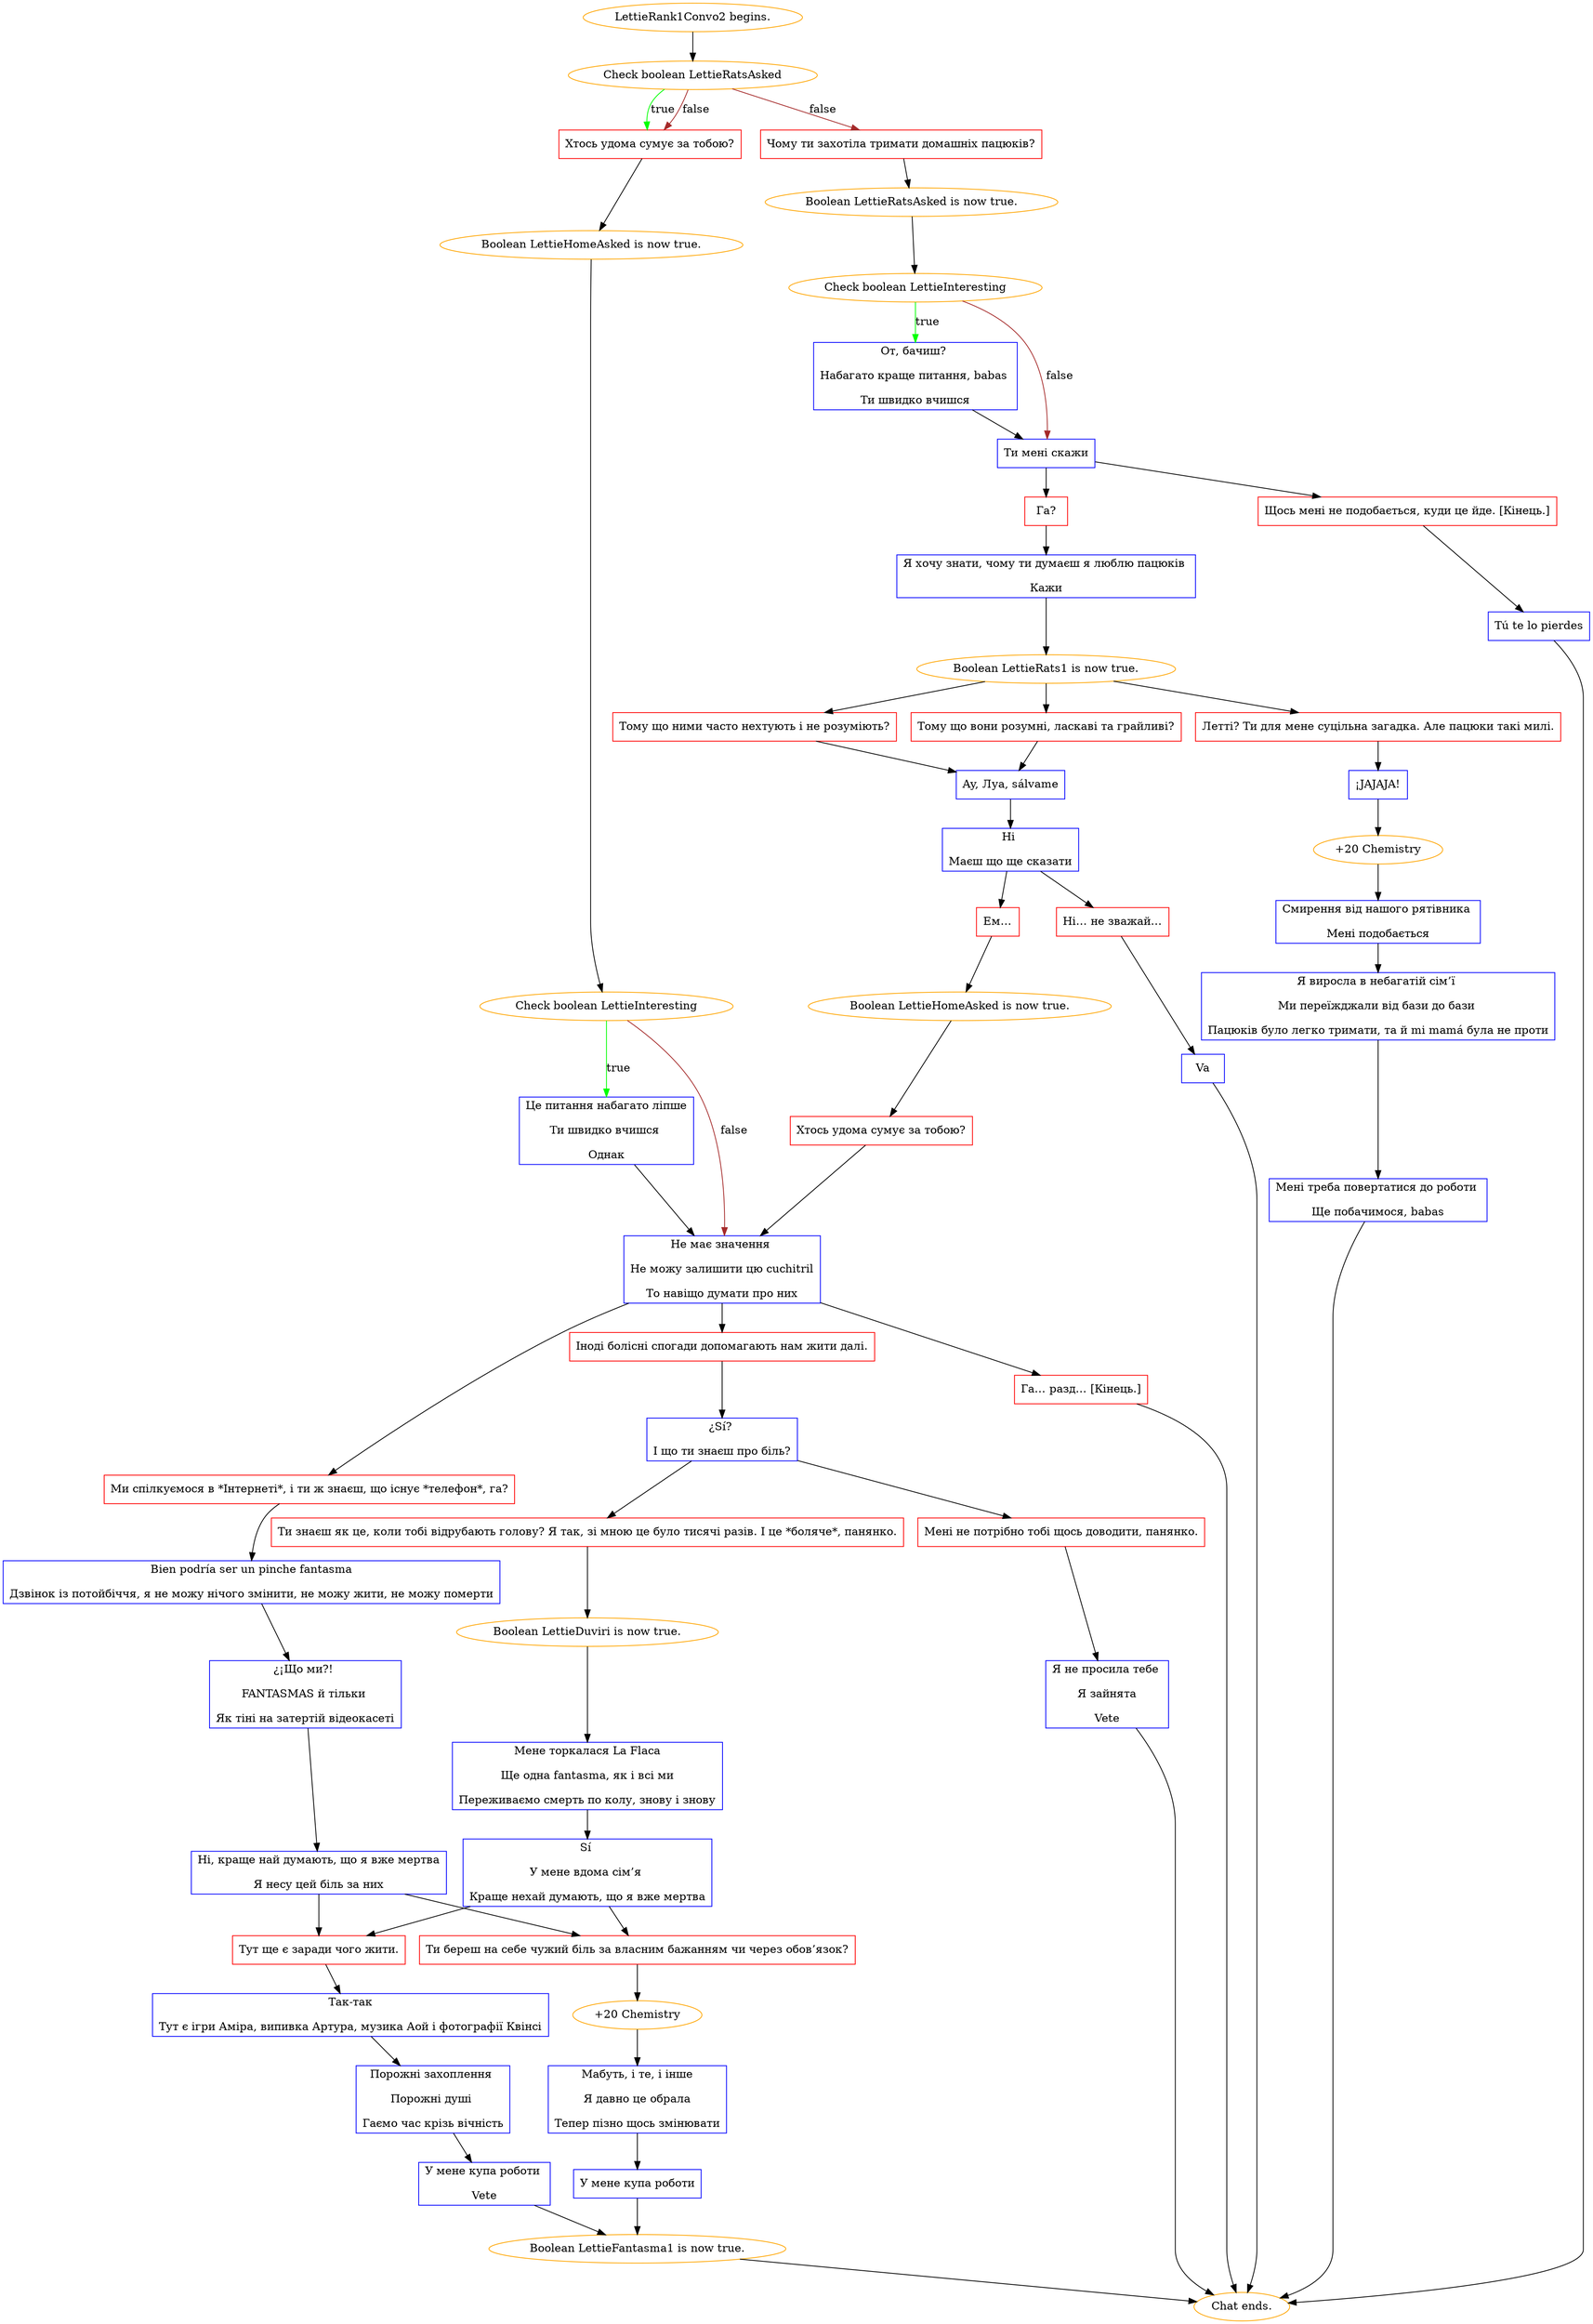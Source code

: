 digraph {
	"LettieRank1Convo2 begins." [color=orange];
		"LettieRank1Convo2 begins." -> j89496700;
	j89496700 [label="Check boolean LettieRatsAsked",color=orange];
		j89496700 -> j644849822 [label=true,color=green];
		j89496700 -> j2721597606 [label=false,color=brown];
		j89496700 -> j644849822 [label=false,color=brown];
	j644849822 [label="Хтось удома сумує за тобою?",shape=box,color=red];
		j644849822 -> j3611088737;
	j2721597606 [label="Чому ти захотіла тримати домашніх пацюків?",shape=box,color=red];
		j2721597606 -> j1419769657;
	j3611088737 [label="Boolean LettieHomeAsked is now true.",color=orange];
		j3611088737 -> j4029412242;
	j1419769657 [label="Boolean LettieRatsAsked is now true.",color=orange];
		j1419769657 -> j27878299;
	j4029412242 [label="Check boolean LettieInteresting",color=orange];
		j4029412242 -> j3233251527 [label=true,color=green];
		j4029412242 -> j4090575822 [label=false,color=brown];
	j27878299 [label="Check boolean LettieInteresting",color=orange];
		j27878299 -> j1904082570 [label=true,color=green];
		j27878299 -> j3452418562 [label=false,color=brown];
	j3233251527 [label="Це питання набагато ліпше
Ти швидко вчишся 
Однак",shape=box,color=blue];
		j3233251527 -> j4090575822;
	j4090575822 [label="Не має значення 
Не можу залишити цю cuchitril
То навіщо думати про них",shape=box,color=blue];
		j4090575822 -> j4160491035;
		j4090575822 -> j1440154523;
		j4090575822 -> j4368577;
	j1904082570 [label="От, бачиш? 
Набагато краще питання, babas 
Ти швидко вчишся",shape=box,color=blue];
		j1904082570 -> j3452418562;
	j3452418562 [label="Ти мені скажи",shape=box,color=blue];
		j3452418562 -> j1048412147;
		j3452418562 -> j1515547333;
	j4160491035 [label="Ми спілкуємося в *Інтернеті*, і ти ж знаєш, що існує *телефон*, га?",shape=box,color=red];
		j4160491035 -> j627347534;
	j1440154523 [label="Іноді болісні спогади допомагають нам жити далі.",shape=box,color=red];
		j1440154523 -> j53243050;
	j4368577 [label="Га… разд… [Кінець.]",shape=box,color=red];
		j4368577 -> "Chat ends.";
	j1048412147 [label="Га?",shape=box,color=red];
		j1048412147 -> j3715384948;
	j1515547333 [label="Щось мені не подобається, куди це йде. [Кінець.]",shape=box,color=red];
		j1515547333 -> j2365690676;
	j627347534 [label="Bien podría ser un pinche fantasma
Дзвінок із потойбіччя, я не можу нічого змінити, не можу жити, не можу померти",shape=box,color=blue];
		j627347534 -> j3508587569;
	j53243050 [label="¿Sí? 
І що ти знаєш про біль?",shape=box,color=blue];
		j53243050 -> j2007179318;
		j53243050 -> j72174075;
	"Chat ends." [color=orange];
	j3715384948 [label="Я хочу знати, чому ти думаєш я люблю пацюків 
Кажи",shape=box,color=blue];
		j3715384948 -> j3507503232;
	j2365690676 [label="Tú te lo pierdes",shape=box,color=blue];
		j2365690676 -> "Chat ends.";
	j3508587569 [label="¿¡Що ми?! 
FANTASMAS й тільки 
Як тіні на затертій відеокасеті",shape=box,color=blue];
		j3508587569 -> j830454443;
	j2007179318 [label="Ти знаєш як це, коли тобі відрубають голову? Я так, зі мною це було тисячі разів. І це *боляче*, панянко.",shape=box,color=red];
		j2007179318 -> j1227815904;
	j72174075 [label="Мені не потрібно тобі щось доводити, панянко.",shape=box,color=red];
		j72174075 -> j3107869735;
	j3507503232 [label="Boolean LettieRats1 is now true.",color=orange];
		j3507503232 -> j1564151691;
		j3507503232 -> j1638199749;
		j3507503232 -> j1541156865;
	j830454443 [label="Ні, краще най думають, що я вже мертва
Я несу цей біль за них",shape=box,color=blue];
		j830454443 -> j13709419;
		j830454443 -> j1984733144;
	j1227815904 [label="Boolean LettieDuviri is now true.",color=orange];
		j1227815904 -> j2686405035;
	j3107869735 [label="Я не просила тебе 
Я зайнята
Vete",shape=box,color=blue];
		j3107869735 -> "Chat ends.";
	j1564151691 [label="Тому що вони розумні, ласкаві та грайливі?",shape=box,color=red];
		j1564151691 -> j3126385574;
	j1638199749 [label="Тому що ними часто нехтують і не розуміють?",shape=box,color=red];
		j1638199749 -> j3126385574;
	j1541156865 [label="Летті? Ти для мене суцільна загадка. Але пацюки такі милі.",shape=box,color=red];
		j1541156865 -> j2312070711;
	j13709419 [label="Тут ще є заради чого жити.",shape=box,color=red];
		j13709419 -> j444287335;
	j1984733144 [label="Ти береш на себе чужий біль за власним бажанням чи через обов’язок?",shape=box,color=red];
		j1984733144 -> j2007206273;
	j2686405035 [label="Мене торкалася La Flaca
Ще одна fantasma, як і всі ми
Переживаємо смерть по колу, знову і знову",shape=box,color=blue];
		j2686405035 -> j156341429;
	j3126385574 [label="Ay, Луа, sálvame",shape=box,color=blue];
		j3126385574 -> j2214907257;
	j2312070711 [label="¡JAJAJA!",shape=box,color=blue];
		j2312070711 -> j187457934;
	j444287335 [label="Так-так
Тут є ігри Аміра, випивка Артура, музика Аой і фотографії Квінсі",shape=box,color=blue];
		j444287335 -> j1614066518;
	j2007206273 [label="+20 Chemistry",color=orange];
		j2007206273 -> j2445850444;
	j156341429 [label="Sí 
У мене вдома сім’я 
Краще нехай думають, що я вже мертва",shape=box,color=blue];
		j156341429 -> j1984733144;
		j156341429 -> j13709419;
	j2214907257 [label="Ні 
Маєш що ще сказати",shape=box,color=blue];
		j2214907257 -> j3917413267;
		j2214907257 -> j1733312159;
	j187457934 [label="+20 Chemistry",color=orange];
		j187457934 -> j3228020162;
	j1614066518 [label="Порожні захоплення 
Порожні душі 
Гаємо час крізь вічність",shape=box,color=blue];
		j1614066518 -> j3376627480;
	j2445850444 [label="Мабуть, і те, і інше
Я давно це обрала
Тепер пізно щось змінювати",shape=box,color=blue];
		j2445850444 -> j1729315693;
	j3917413267 [label="Ем…",shape=box,color=red];
		j3917413267 -> j4143714835;
	j1733312159 [label="Ні… не зважай…",shape=box,color=red];
		j1733312159 -> j2547240352;
	j3228020162 [label="Смирення від нашого рятівника 
Мені подобається",shape=box,color=blue];
		j3228020162 -> j1139296606;
	j3376627480 [label="У мене купа роботи 
Vete",shape=box,color=blue];
		j3376627480 -> j1253712857;
	j1729315693 [label="У мене купа роботи",shape=box,color=blue];
		j1729315693 -> j1253712857;
	j4143714835 [label="Boolean LettieHomeAsked is now true.",color=orange];
		j4143714835 -> j102527133;
	j2547240352 [label="Va",shape=box,color=blue];
		j2547240352 -> "Chat ends.";
	j1139296606 [label="Я виросла в небагатій сім’ї 
Ми переїжджали від бази до бази 
Пацюків було легко тримати, та й mi mamá була не проти",shape=box,color=blue];
		j1139296606 -> j613218160;
	j1253712857 [label="Boolean LettieFantasma1 is now true.",color=orange];
		j1253712857 -> "Chat ends.";
	j102527133 [label="Хтось удома сумує за тобою?",shape=box,color=red];
		j102527133 -> j4090575822;
	j613218160 [label="Мені треба повертатися до роботи 
Ще побачимося, babas",shape=box,color=blue];
		j613218160 -> "Chat ends.";
}